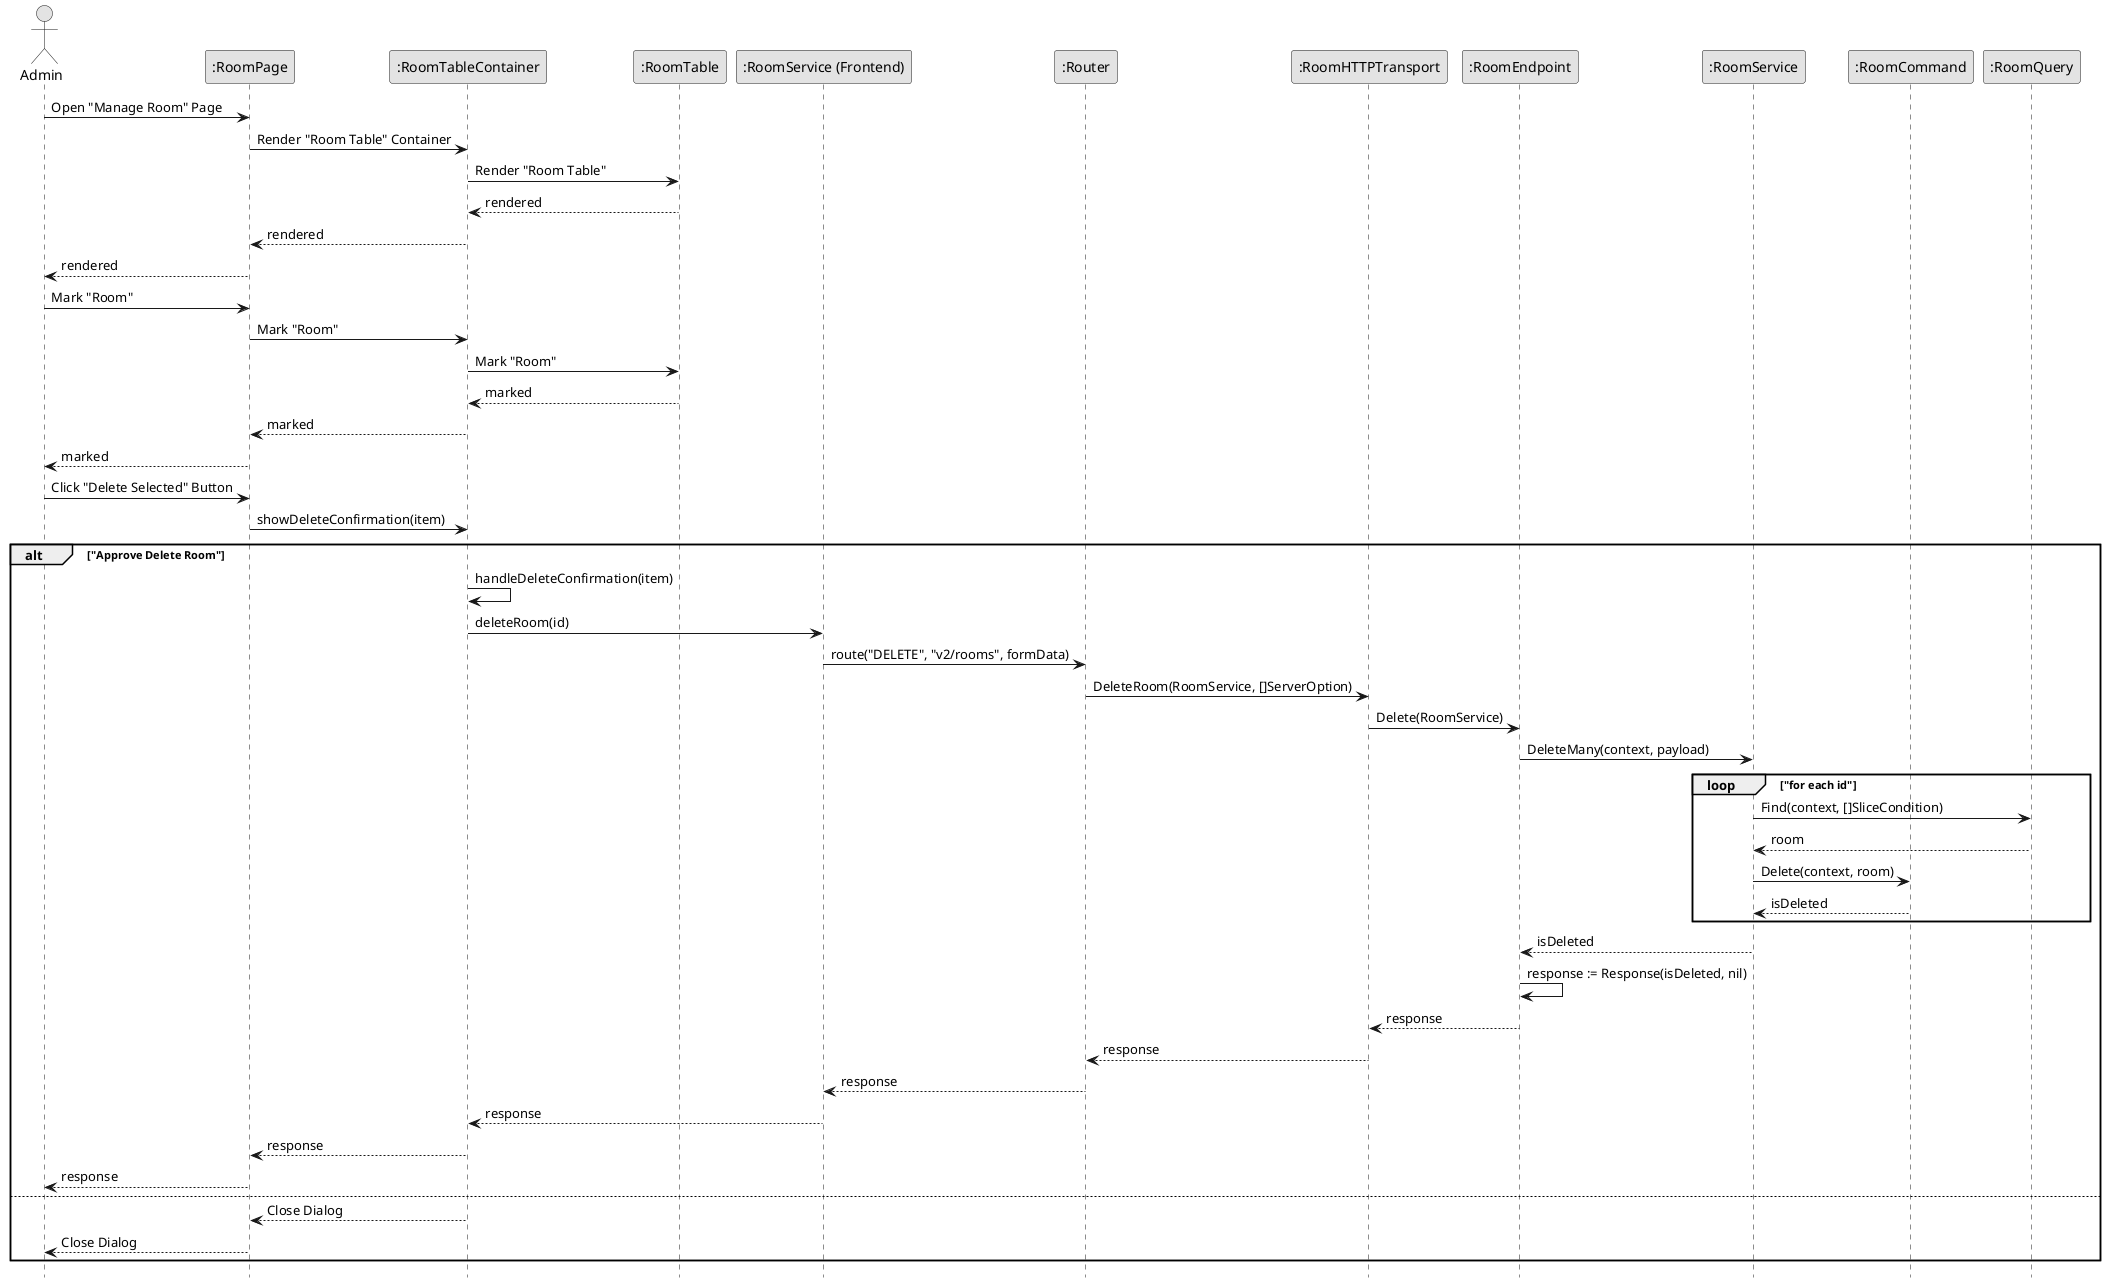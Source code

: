 @startuml DeleteRoom

skinparam Monochrome true
skinparam Shadowing false
hide footbox

actor Admin
participant ":RoomPage" as RoomPage
participant ":RoomTableContainer" as RoomTableContainer
participant ":RoomTable" as RoomTable
participant ":RoomService (Frontend)" as FERoomService
participant ":Router" as Router
participant ":RoomHTTPTransport" as RoomHTTPTransport
participant ":RoomEndpoint" as RoomEndpoint
participant ":RoomService" as RoomService
participant ":RoomCommand" as RoomCommand
participant ":RoomQuery" as RoomQuery

Admin->RoomPage: Open "Manage Room" Page
RoomPage->RoomTableContainer: Render "Room Table" Container
RoomTableContainer->RoomTable: Render "Room Table"
RoomTable-->RoomTableContainer: rendered
RoomTableContainer-->RoomPage: rendered
RoomPage-->Admin: rendered

Admin->RoomPage: Mark "Room"
RoomPage->RoomTableContainer: Mark "Room"
RoomTableContainer->RoomTable: Mark "Room"
RoomTable-->RoomTableContainer: marked
RoomTableContainer-->RoomPage: marked
RoomPage-->Admin: marked

Admin->RoomPage: Click "Delete Selected" Button
RoomPage->RoomTableContainer: showDeleteConfirmation(item)

alt "Approve Delete Room"
    RoomTableContainer->RoomTableContainer: handleDeleteConfirmation(item)
    RoomTableContainer->FERoomService: deleteRoom(id)
    FERoomService->Router: route("DELETE", "v2/rooms", formData)
    Router->RoomHTTPTransport: DeleteRoom(RoomService, []ServerOption)
    RoomHTTPTransport->RoomEndpoint: Delete(RoomService)
    RoomEndpoint->RoomService: DeleteMany(context, payload)

    loop "for each id"
        RoomService->RoomQuery: Find(context, []SliceCondition)
        RoomQuery-->RoomService: room

        RoomService->RoomCommand: Delete(context, room)
        RoomCommand-->RoomService: isDeleted
    end

    RoomService-->RoomEndpoint: isDeleted
    RoomEndpoint->RoomEndpoint: response := Response(isDeleted, nil)
    RoomEndpoint-->RoomHTTPTransport: response
    RoomHTTPTransport-->Router: response
    Router-->FERoomService: response
    FERoomService-->RoomTableContainer: response
    RoomTableContainer-->RoomPage: response
    RoomPage-->Admin: response
else
    RoomTableContainer-->RoomPage: Close Dialog
    RoomPage-->Admin: Close Dialog
end

@enduml